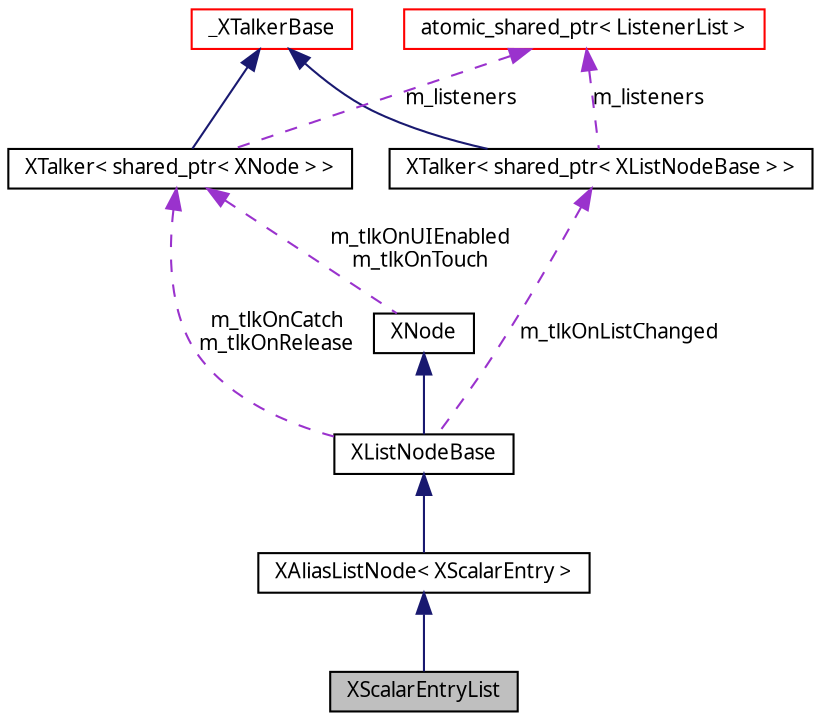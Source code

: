 digraph G
{
  edge [fontname="FreeSans.ttf",fontsize=10,labelfontname="FreeSans.ttf",labelfontsize=10];
  node [fontname="FreeSans.ttf",fontsize=10,shape=record];
  Node1 [label="XScalarEntryList",height=0.2,width=0.4,color="black", fillcolor="grey75", style="filled" fontcolor="black"];
  Node2 -> Node1 [dir=back,color="midnightblue",fontsize=10,style="solid",fontname="FreeSans.ttf"];
  Node2 [label="XAliasListNode\< XScalarEntry \>",height=0.2,width=0.4,color="black", fillcolor="white", style="filled",URL="$class_x_alias_list_node.html"];
  Node3 -> Node2 [dir=back,color="midnightblue",fontsize=10,style="solid",fontname="FreeSans.ttf"];
  Node3 [label="XListNodeBase",height=0.2,width=0.4,color="black", fillcolor="white", style="filled",URL="$class_x_list_node_base.html"];
  Node4 -> Node3 [dir=back,color="midnightblue",fontsize=10,style="solid",fontname="FreeSans.ttf"];
  Node4 [label="XNode",height=0.2,width=0.4,color="black", fillcolor="white", style="filled",URL="$class_x_node.html"];
  Node5 -> Node4 [dir=back,color="darkorchid3",fontsize=10,style="dashed",label="m_tlkOnUIEnabled\nm_tlkOnTouch",fontname="FreeSans.ttf"];
  Node5 [label="XTalker\< shared_ptr\< XNode \> \>",height=0.2,width=0.4,color="black", fillcolor="white", style="filled",URL="$class_x_talker.html"];
  Node6 -> Node5 [dir=back,color="midnightblue",fontsize=10,style="solid",fontname="FreeSans.ttf"];
  Node6 [label="_XTalkerBase",height=0.2,width=0.4,color="red", fillcolor="white", style="filled",URL="$class___x_talker_base.html"];
  Node7 -> Node5 [dir=back,color="darkorchid3",fontsize=10,style="dashed",label="m_listeners",fontname="FreeSans.ttf"];
  Node7 [label="atomic_shared_ptr\< ListenerList \>",height=0.2,width=0.4,color="red", fillcolor="white", style="filled",URL="$classatomic__shared__ptr.html"];
  Node8 -> Node3 [dir=back,color="darkorchid3",fontsize=10,style="dashed",label="m_tlkOnListChanged",fontname="FreeSans.ttf"];
  Node8 [label="XTalker\< shared_ptr\< XListNodeBase \> \>",height=0.2,width=0.4,color="black", fillcolor="white", style="filled",URL="$class_x_talker.html"];
  Node6 -> Node8 [dir=back,color="midnightblue",fontsize=10,style="solid",fontname="FreeSans.ttf"];
  Node7 -> Node8 [dir=back,color="darkorchid3",fontsize=10,style="dashed",label="m_listeners",fontname="FreeSans.ttf"];
  Node5 -> Node3 [dir=back,color="darkorchid3",fontsize=10,style="dashed",label="m_tlkOnCatch\nm_tlkOnRelease",fontname="FreeSans.ttf"];
}
